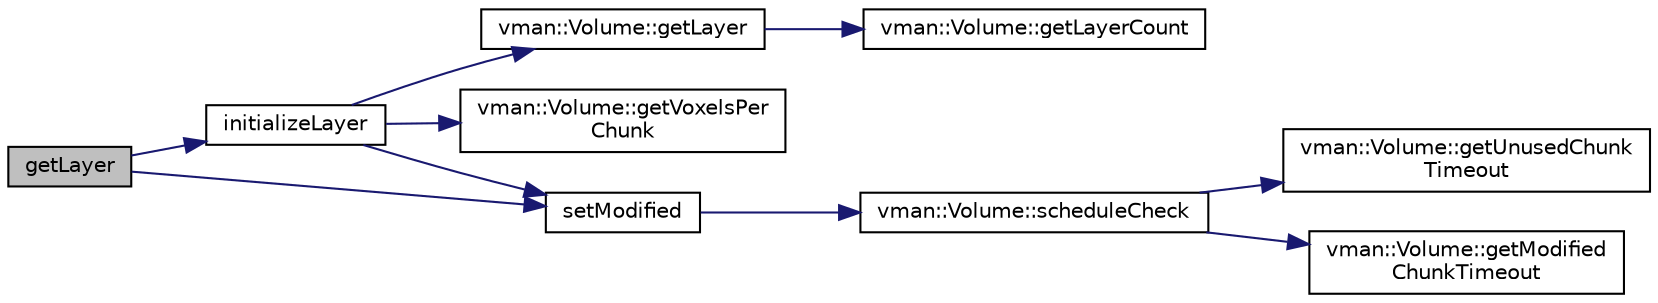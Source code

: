 digraph "getLayer"
{
  bgcolor="transparent";
  edge [fontname="Helvetica",fontsize="10",labelfontname="Helvetica",labelfontsize="10"];
  node [fontname="Helvetica",fontsize="10",shape=record];
  rankdir="LR";
  Node1 [label="getLayer",height=0.2,width=0.4,color="black", fillcolor="grey75", style="filled" fontcolor="black"];
  Node1 -> Node2 [color="midnightblue",fontsize="10",style="solid",fontname="Helvetica"];
  Node2 [label="initializeLayer",height=0.2,width=0.4,color="black",URL="$classvman_1_1_chunk.html#a39544dfa24a26cb407f3df0b6e73e816"];
  Node2 -> Node3 [color="midnightblue",fontsize="10",style="solid",fontname="Helvetica"];
  Node3 [label="vman::Volume::getLayer",height=0.2,width=0.4,color="black",URL="$classvman_1_1_volume.html#a993509fa90ad7c16346df867ab88ab7c",tooltip="Is thread safe."];
  Node3 -> Node4 [color="midnightblue",fontsize="10",style="solid",fontname="Helvetica"];
  Node4 [label="vman::Volume::getLayerCount",height=0.2,width=0.4,color="black",URL="$classvman_1_1_volume.html#aef946f3e09723b94cd86f7aab100c181",tooltip="Is thread safe."];
  Node2 -> Node5 [color="midnightblue",fontsize="10",style="solid",fontname="Helvetica"];
  Node5 [label="vman::Volume::getVoxelsPer\lChunk",height=0.2,width=0.4,color="black",URL="$classvman_1_1_volume.html#af1a19cac534e3637c42f0c2b8fe07cc5",tooltip="Is thread safe."];
  Node2 -> Node6 [color="midnightblue",fontsize="10",style="solid",fontname="Helvetica"];
  Node6 [label="setModified",height=0.2,width=0.4,color="black",URL="$classvman_1_1_chunk.html#acc2f493b4387b6a2c18d8c1cee09b0ba",tooltip="If it wasn&#39;t modified before: Sets the modification flag, updates the modification time and adds the ..."];
  Node6 -> Node7 [color="midnightblue",fontsize="10",style="solid",fontname="Helvetica"];
  Node7 [label="vman::Volume::scheduleCheck",height=0.2,width=0.4,color="black",URL="$classvman_1_1_volume.html#a15f313adc5b5c72e590243a700d86209",tooltip="Schedules tasks that will be run in the future."];
  Node7 -> Node8 [color="midnightblue",fontsize="10",style="solid",fontname="Helvetica"];
  Node8 [label="vman::Volume::getUnusedChunk\lTimeout",height=0.2,width=0.4,color="black",URL="$classvman_1_1_volume.html#ad552a1782ffef3cad60b3d36fe9fdc38",tooltip="Timeout after that unreferenced chunks are unloaded."];
  Node7 -> Node9 [color="midnightblue",fontsize="10",style="solid",fontname="Helvetica"];
  Node9 [label="vman::Volume::getModified\lChunkTimeout",height=0.2,width=0.4,color="black",URL="$classvman_1_1_volume.html#a18d7cee2391a1a29a93b1ea46dba7c52",tooltip="Timeout after that modified chunks are saved to disk."];
  Node1 -> Node6 [color="midnightblue",fontsize="10",style="solid",fontname="Helvetica"];
}
